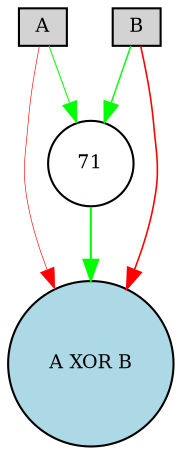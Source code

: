 digraph {
	node [fontsize=9 height=0.2 shape=circle width=0.2]
	A [fillcolor=lightgray shape=box style=filled]
	B [fillcolor=lightgray shape=box style=filled]
	"A XOR B" [fillcolor=lightblue style=filled]
	71 [fillcolor=white style=filled]
	A -> 71 [color=green penwidth=0.4786634571896847 style=solid]
	71 -> "A XOR B" [color=green penwidth=0.9883216251321837 style=solid]
	B -> 71 [color=green penwidth=0.6861713237002106 style=solid]
	B -> "A XOR B" [color=red penwidth=0.764815297681664 style=solid]
	A -> "A XOR B" [color=red penwidth=0.3012938885910015 style=solid]
}
